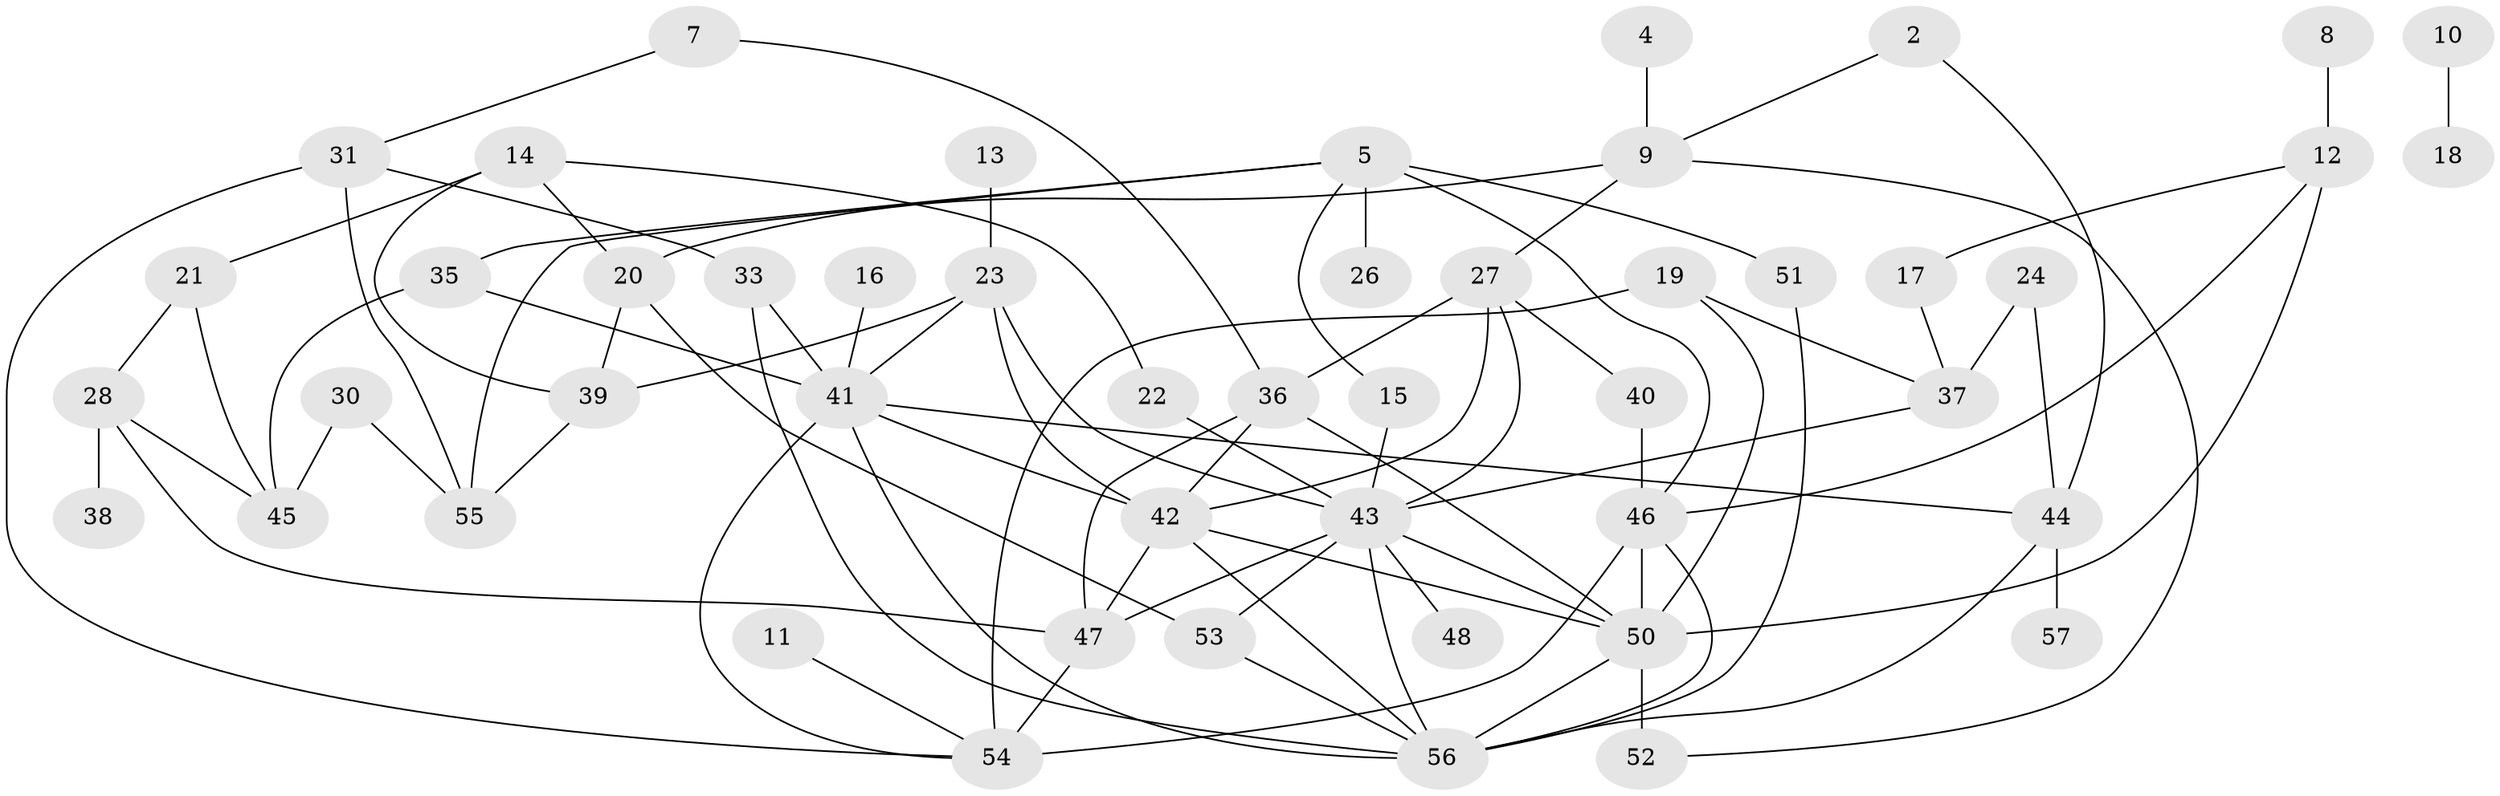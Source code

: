// original degree distribution, {5: 0.07964601769911504, 0: 0.07079646017699115, 3: 0.23008849557522124, 4: 0.1504424778761062, 1: 0.20353982300884957, 2: 0.20353982300884957, 6: 0.04424778761061947, 7: 0.017699115044247787}
// Generated by graph-tools (version 1.1) at 2025/25/03/09/25 03:25:22]
// undirected, 49 vertices, 86 edges
graph export_dot {
graph [start="1"]
  node [color=gray90,style=filled];
  2;
  4;
  5;
  7;
  8;
  9;
  10;
  11;
  12;
  13;
  14;
  15;
  16;
  17;
  18;
  19;
  20;
  21;
  22;
  23;
  24;
  26;
  27;
  28;
  30;
  31;
  33;
  35;
  36;
  37;
  38;
  39;
  40;
  41;
  42;
  43;
  44;
  45;
  46;
  47;
  48;
  50;
  51;
  52;
  53;
  54;
  55;
  56;
  57;
  2 -- 9 [weight=1.0];
  2 -- 44 [weight=1.0];
  4 -- 9 [weight=1.0];
  5 -- 15 [weight=1.0];
  5 -- 26 [weight=1.0];
  5 -- 35 [weight=1.0];
  5 -- 46 [weight=1.0];
  5 -- 51 [weight=2.0];
  5 -- 55 [weight=1.0];
  7 -- 31 [weight=1.0];
  7 -- 36 [weight=1.0];
  8 -- 12 [weight=1.0];
  9 -- 20 [weight=1.0];
  9 -- 27 [weight=1.0];
  9 -- 52 [weight=1.0];
  10 -- 18 [weight=1.0];
  11 -- 54 [weight=1.0];
  12 -- 17 [weight=1.0];
  12 -- 46 [weight=1.0];
  12 -- 50 [weight=1.0];
  13 -- 23 [weight=1.0];
  14 -- 20 [weight=1.0];
  14 -- 21 [weight=1.0];
  14 -- 22 [weight=1.0];
  14 -- 39 [weight=1.0];
  15 -- 43 [weight=1.0];
  16 -- 41 [weight=1.0];
  17 -- 37 [weight=1.0];
  19 -- 37 [weight=1.0];
  19 -- 50 [weight=1.0];
  19 -- 54 [weight=1.0];
  20 -- 39 [weight=1.0];
  20 -- 53 [weight=1.0];
  21 -- 28 [weight=1.0];
  21 -- 45 [weight=1.0];
  22 -- 43 [weight=1.0];
  23 -- 39 [weight=1.0];
  23 -- 41 [weight=1.0];
  23 -- 42 [weight=4.0];
  23 -- 43 [weight=2.0];
  24 -- 37 [weight=1.0];
  24 -- 44 [weight=1.0];
  27 -- 36 [weight=1.0];
  27 -- 40 [weight=1.0];
  27 -- 42 [weight=1.0];
  27 -- 43 [weight=1.0];
  28 -- 38 [weight=1.0];
  28 -- 45 [weight=1.0];
  28 -- 47 [weight=1.0];
  30 -- 45 [weight=1.0];
  30 -- 55 [weight=1.0];
  31 -- 33 [weight=1.0];
  31 -- 54 [weight=1.0];
  31 -- 55 [weight=1.0];
  33 -- 41 [weight=1.0];
  33 -- 56 [weight=1.0];
  35 -- 41 [weight=1.0];
  35 -- 45 [weight=1.0];
  36 -- 42 [weight=1.0];
  36 -- 47 [weight=1.0];
  36 -- 50 [weight=1.0];
  37 -- 43 [weight=1.0];
  39 -- 55 [weight=1.0];
  40 -- 46 [weight=2.0];
  41 -- 42 [weight=1.0];
  41 -- 44 [weight=1.0];
  41 -- 54 [weight=1.0];
  41 -- 56 [weight=1.0];
  42 -- 47 [weight=1.0];
  42 -- 50 [weight=1.0];
  42 -- 56 [weight=1.0];
  43 -- 47 [weight=1.0];
  43 -- 48 [weight=1.0];
  43 -- 50 [weight=1.0];
  43 -- 53 [weight=1.0];
  43 -- 56 [weight=1.0];
  44 -- 56 [weight=1.0];
  44 -- 57 [weight=1.0];
  46 -- 50 [weight=2.0];
  46 -- 54 [weight=2.0];
  46 -- 56 [weight=1.0];
  47 -- 54 [weight=1.0];
  50 -- 52 [weight=2.0];
  50 -- 56 [weight=2.0];
  51 -- 56 [weight=1.0];
  53 -- 56 [weight=1.0];
}
